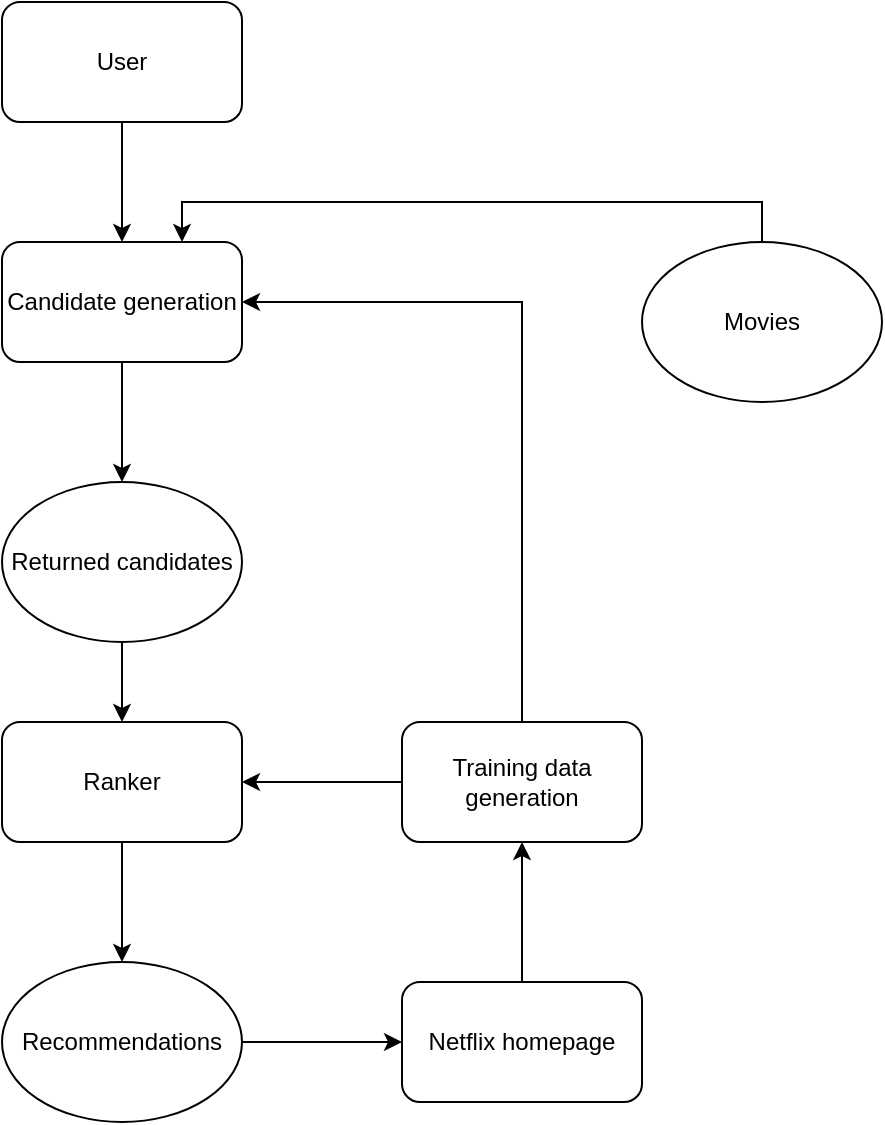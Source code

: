 <mxfile version="20.8.20" type="device"><diagram id="y7lirNdVB386FQO9BHuN" name="Page-1"><mxGraphModel dx="882" dy="596" grid="1" gridSize="10" guides="1" tooltips="1" connect="1" arrows="1" fold="1" page="1" pageScale="1" pageWidth="850" pageHeight="1100" math="0" shadow="0"><root><mxCell id="0"/><mxCell id="1" parent="0"/><mxCell id="fmfJmN24QG-ydTC295dc-8" style="edgeStyle=orthogonalEdgeStyle;rounded=0;orthogonalLoop=1;jettySize=auto;html=1;exitX=0.5;exitY=1;exitDx=0;exitDy=0;" edge="1" parent="1" source="fmfJmN24QG-ydTC295dc-1" target="fmfJmN24QG-ydTC295dc-2"><mxGeometry relative="1" as="geometry"/></mxCell><mxCell id="fmfJmN24QG-ydTC295dc-1" value="User" style="rounded=1;whiteSpace=wrap;html=1;" vertex="1" parent="1"><mxGeometry x="80" y="80" width="120" height="60" as="geometry"/></mxCell><mxCell id="fmfJmN24QG-ydTC295dc-9" style="edgeStyle=orthogonalEdgeStyle;rounded=0;orthogonalLoop=1;jettySize=auto;html=1;exitX=0.5;exitY=1;exitDx=0;exitDy=0;entryX=0.5;entryY=0;entryDx=0;entryDy=0;" edge="1" parent="1" source="fmfJmN24QG-ydTC295dc-2" target="fmfJmN24QG-ydTC295dc-3"><mxGeometry relative="1" as="geometry"/></mxCell><mxCell id="fmfJmN24QG-ydTC295dc-2" value="Candidate generation" style="rounded=1;whiteSpace=wrap;html=1;" vertex="1" parent="1"><mxGeometry x="80" y="200" width="120" height="60" as="geometry"/></mxCell><mxCell id="fmfJmN24QG-ydTC295dc-10" style="edgeStyle=orthogonalEdgeStyle;rounded=0;orthogonalLoop=1;jettySize=auto;html=1;exitX=0.5;exitY=1;exitDx=0;exitDy=0;" edge="1" parent="1" source="fmfJmN24QG-ydTC295dc-3" target="fmfJmN24QG-ydTC295dc-4"><mxGeometry relative="1" as="geometry"/></mxCell><mxCell id="fmfJmN24QG-ydTC295dc-3" value="Returned candidates" style="ellipse;whiteSpace=wrap;html=1;" vertex="1" parent="1"><mxGeometry x="80" y="320" width="120" height="80" as="geometry"/></mxCell><mxCell id="fmfJmN24QG-ydTC295dc-11" style="edgeStyle=orthogonalEdgeStyle;rounded=0;orthogonalLoop=1;jettySize=auto;html=1;exitX=0.5;exitY=1;exitDx=0;exitDy=0;entryX=0.5;entryY=0;entryDx=0;entryDy=0;" edge="1" parent="1" source="fmfJmN24QG-ydTC295dc-4" target="fmfJmN24QG-ydTC295dc-5"><mxGeometry relative="1" as="geometry"/></mxCell><mxCell id="fmfJmN24QG-ydTC295dc-4" value="Ranker" style="rounded=1;whiteSpace=wrap;html=1;" vertex="1" parent="1"><mxGeometry x="80" y="440" width="120" height="60" as="geometry"/></mxCell><mxCell id="fmfJmN24QG-ydTC295dc-12" style="edgeStyle=orthogonalEdgeStyle;rounded=0;orthogonalLoop=1;jettySize=auto;html=1;exitX=1;exitY=0.5;exitDx=0;exitDy=0;entryX=0;entryY=0.5;entryDx=0;entryDy=0;" edge="1" parent="1" source="fmfJmN24QG-ydTC295dc-5" target="fmfJmN24QG-ydTC295dc-6"><mxGeometry relative="1" as="geometry"/></mxCell><mxCell id="fmfJmN24QG-ydTC295dc-5" value="Recommendations" style="ellipse;whiteSpace=wrap;html=1;" vertex="1" parent="1"><mxGeometry x="80" y="560" width="120" height="80" as="geometry"/></mxCell><mxCell id="fmfJmN24QG-ydTC295dc-13" style="edgeStyle=orthogonalEdgeStyle;rounded=0;orthogonalLoop=1;jettySize=auto;html=1;exitX=0.5;exitY=0;exitDx=0;exitDy=0;entryX=0.5;entryY=1;entryDx=0;entryDy=0;" edge="1" parent="1" source="fmfJmN24QG-ydTC295dc-6" target="fmfJmN24QG-ydTC295dc-7"><mxGeometry relative="1" as="geometry"/></mxCell><mxCell id="fmfJmN24QG-ydTC295dc-6" value="Netflix homepage" style="rounded=1;whiteSpace=wrap;html=1;" vertex="1" parent="1"><mxGeometry x="280" y="570" width="120" height="60" as="geometry"/></mxCell><mxCell id="fmfJmN24QG-ydTC295dc-14" style="edgeStyle=orthogonalEdgeStyle;rounded=0;orthogonalLoop=1;jettySize=auto;html=1;exitX=0;exitY=0.5;exitDx=0;exitDy=0;entryX=1;entryY=0.5;entryDx=0;entryDy=0;" edge="1" parent="1" source="fmfJmN24QG-ydTC295dc-7" target="fmfJmN24QG-ydTC295dc-4"><mxGeometry relative="1" as="geometry"/></mxCell><mxCell id="fmfJmN24QG-ydTC295dc-15" style="edgeStyle=orthogonalEdgeStyle;rounded=0;orthogonalLoop=1;jettySize=auto;html=1;exitX=0.5;exitY=0;exitDx=0;exitDy=0;entryX=1;entryY=0.5;entryDx=0;entryDy=0;" edge="1" parent="1" source="fmfJmN24QG-ydTC295dc-7" target="fmfJmN24QG-ydTC295dc-2"><mxGeometry relative="1" as="geometry"/></mxCell><mxCell id="fmfJmN24QG-ydTC295dc-7" value="Training data generation" style="rounded=1;whiteSpace=wrap;html=1;" vertex="1" parent="1"><mxGeometry x="280" y="440" width="120" height="60" as="geometry"/></mxCell><mxCell id="fmfJmN24QG-ydTC295dc-18" style="edgeStyle=orthogonalEdgeStyle;rounded=0;orthogonalLoop=1;jettySize=auto;html=1;exitX=0.5;exitY=0;exitDx=0;exitDy=0;entryX=0.75;entryY=0;entryDx=0;entryDy=0;" edge="1" parent="1" source="fmfJmN24QG-ydTC295dc-16" target="fmfJmN24QG-ydTC295dc-2"><mxGeometry relative="1" as="geometry"/></mxCell><mxCell id="fmfJmN24QG-ydTC295dc-16" value="Movies" style="ellipse;whiteSpace=wrap;html=1;" vertex="1" parent="1"><mxGeometry x="400" y="200" width="120" height="80" as="geometry"/></mxCell></root></mxGraphModel></diagram></mxfile>